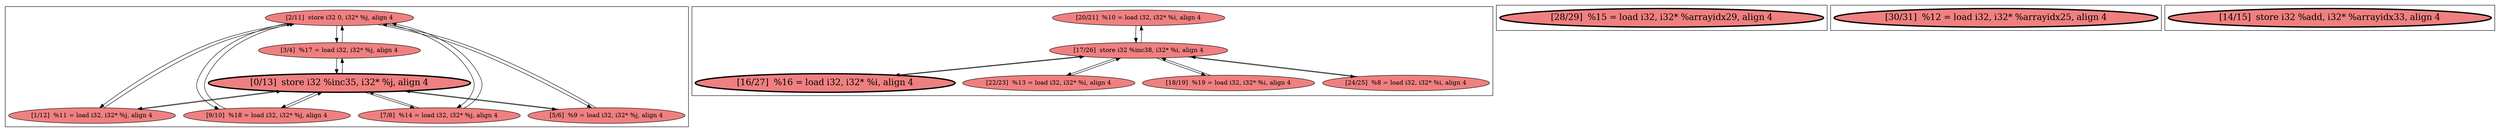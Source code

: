 
digraph G {



node290->node286 [ ]
node289->node290 [ ]
node294->node297 [ ]
node287->node290 [ ]
node297->node294 [ ]
node290->node284 [ ]
node284->node290 [ ]
node285->node289 [ ]
node288->node290 [ ]
node287->node285 [ ]
node297->node295 [ ]
node285->node287 [ ]
node286->node290 [ ]
node285->node284 [ ]
node295->node297 [ ]
node297->node292 [ ]
node288->node285 [ ]
node297->node296 [ ]
node290->node289 [ ]
node290->node287 [ ]
node292->node297 [ ]
node289->node285 [ ]
node296->node297 [ ]
node284->node285 [ ]
node285->node288 [ ]
node286->node285 [ ]
node285->node286 [ ]
node290->node288 [ ]
node297->node293 [ ]
node293->node297 [ ]


subgraph cluster4 {


node299 [penwidth=3.0,fontsize=20,fillcolor=lightcoral,label="[28/29]  %15 = load i32, i32* %arrayidx29, align 4",shape=ellipse,style=filled ]



}

subgraph cluster3 {


node298 [penwidth=3.0,fontsize=20,fillcolor=lightcoral,label="[30/31]  %12 = load i32, i32* %arrayidx25, align 4",shape=ellipse,style=filled ]



}

subgraph cluster2 {


node297 [fillcolor=lightcoral,label="[17/26]  store i32 %inc38, i32* %i, align 4",shape=ellipse,style=filled ]
node296 [penwidth=3.0,fontsize=20,fillcolor=lightcoral,label="[16/27]  %16 = load i32, i32* %i, align 4",shape=ellipse,style=filled ]
node294 [fillcolor=lightcoral,label="[20/21]  %10 = load i32, i32* %i, align 4",shape=ellipse,style=filled ]
node292 [fillcolor=lightcoral,label="[24/25]  %8 = load i32, i32* %i, align 4",shape=ellipse,style=filled ]
node295 [fillcolor=lightcoral,label="[18/19]  %19 = load i32, i32* %i, align 4",shape=ellipse,style=filled ]
node293 [fillcolor=lightcoral,label="[22/23]  %13 = load i32, i32* %i, align 4",shape=ellipse,style=filled ]



}

subgraph cluster0 {


node290 [fillcolor=lightcoral,label="[2/11]  store i32 0, i32* %j, align 4",shape=ellipse,style=filled ]
node285 [penwidth=3.0,fontsize=20,fillcolor=lightcoral,label="[0/13]  store i32 %inc35, i32* %j, align 4",shape=ellipse,style=filled ]
node284 [fillcolor=lightcoral,label="[1/12]  %11 = load i32, i32* %j, align 4",shape=ellipse,style=filled ]
node288 [fillcolor=lightcoral,label="[9/10]  %18 = load i32, i32* %j, align 4",shape=ellipse,style=filled ]
node286 [fillcolor=lightcoral,label="[3/4]  %17 = load i32, i32* %j, align 4",shape=ellipse,style=filled ]
node287 [fillcolor=lightcoral,label="[5/6]  %9 = load i32, i32* %j, align 4",shape=ellipse,style=filled ]
node289 [fillcolor=lightcoral,label="[7/8]  %14 = load i32, i32* %j, align 4",shape=ellipse,style=filled ]



}

subgraph cluster1 {


node291 [penwidth=3.0,fontsize=20,fillcolor=lightcoral,label="[14/15]  store i32 %add, i32* %arrayidx33, align 4",shape=ellipse,style=filled ]



}

}
